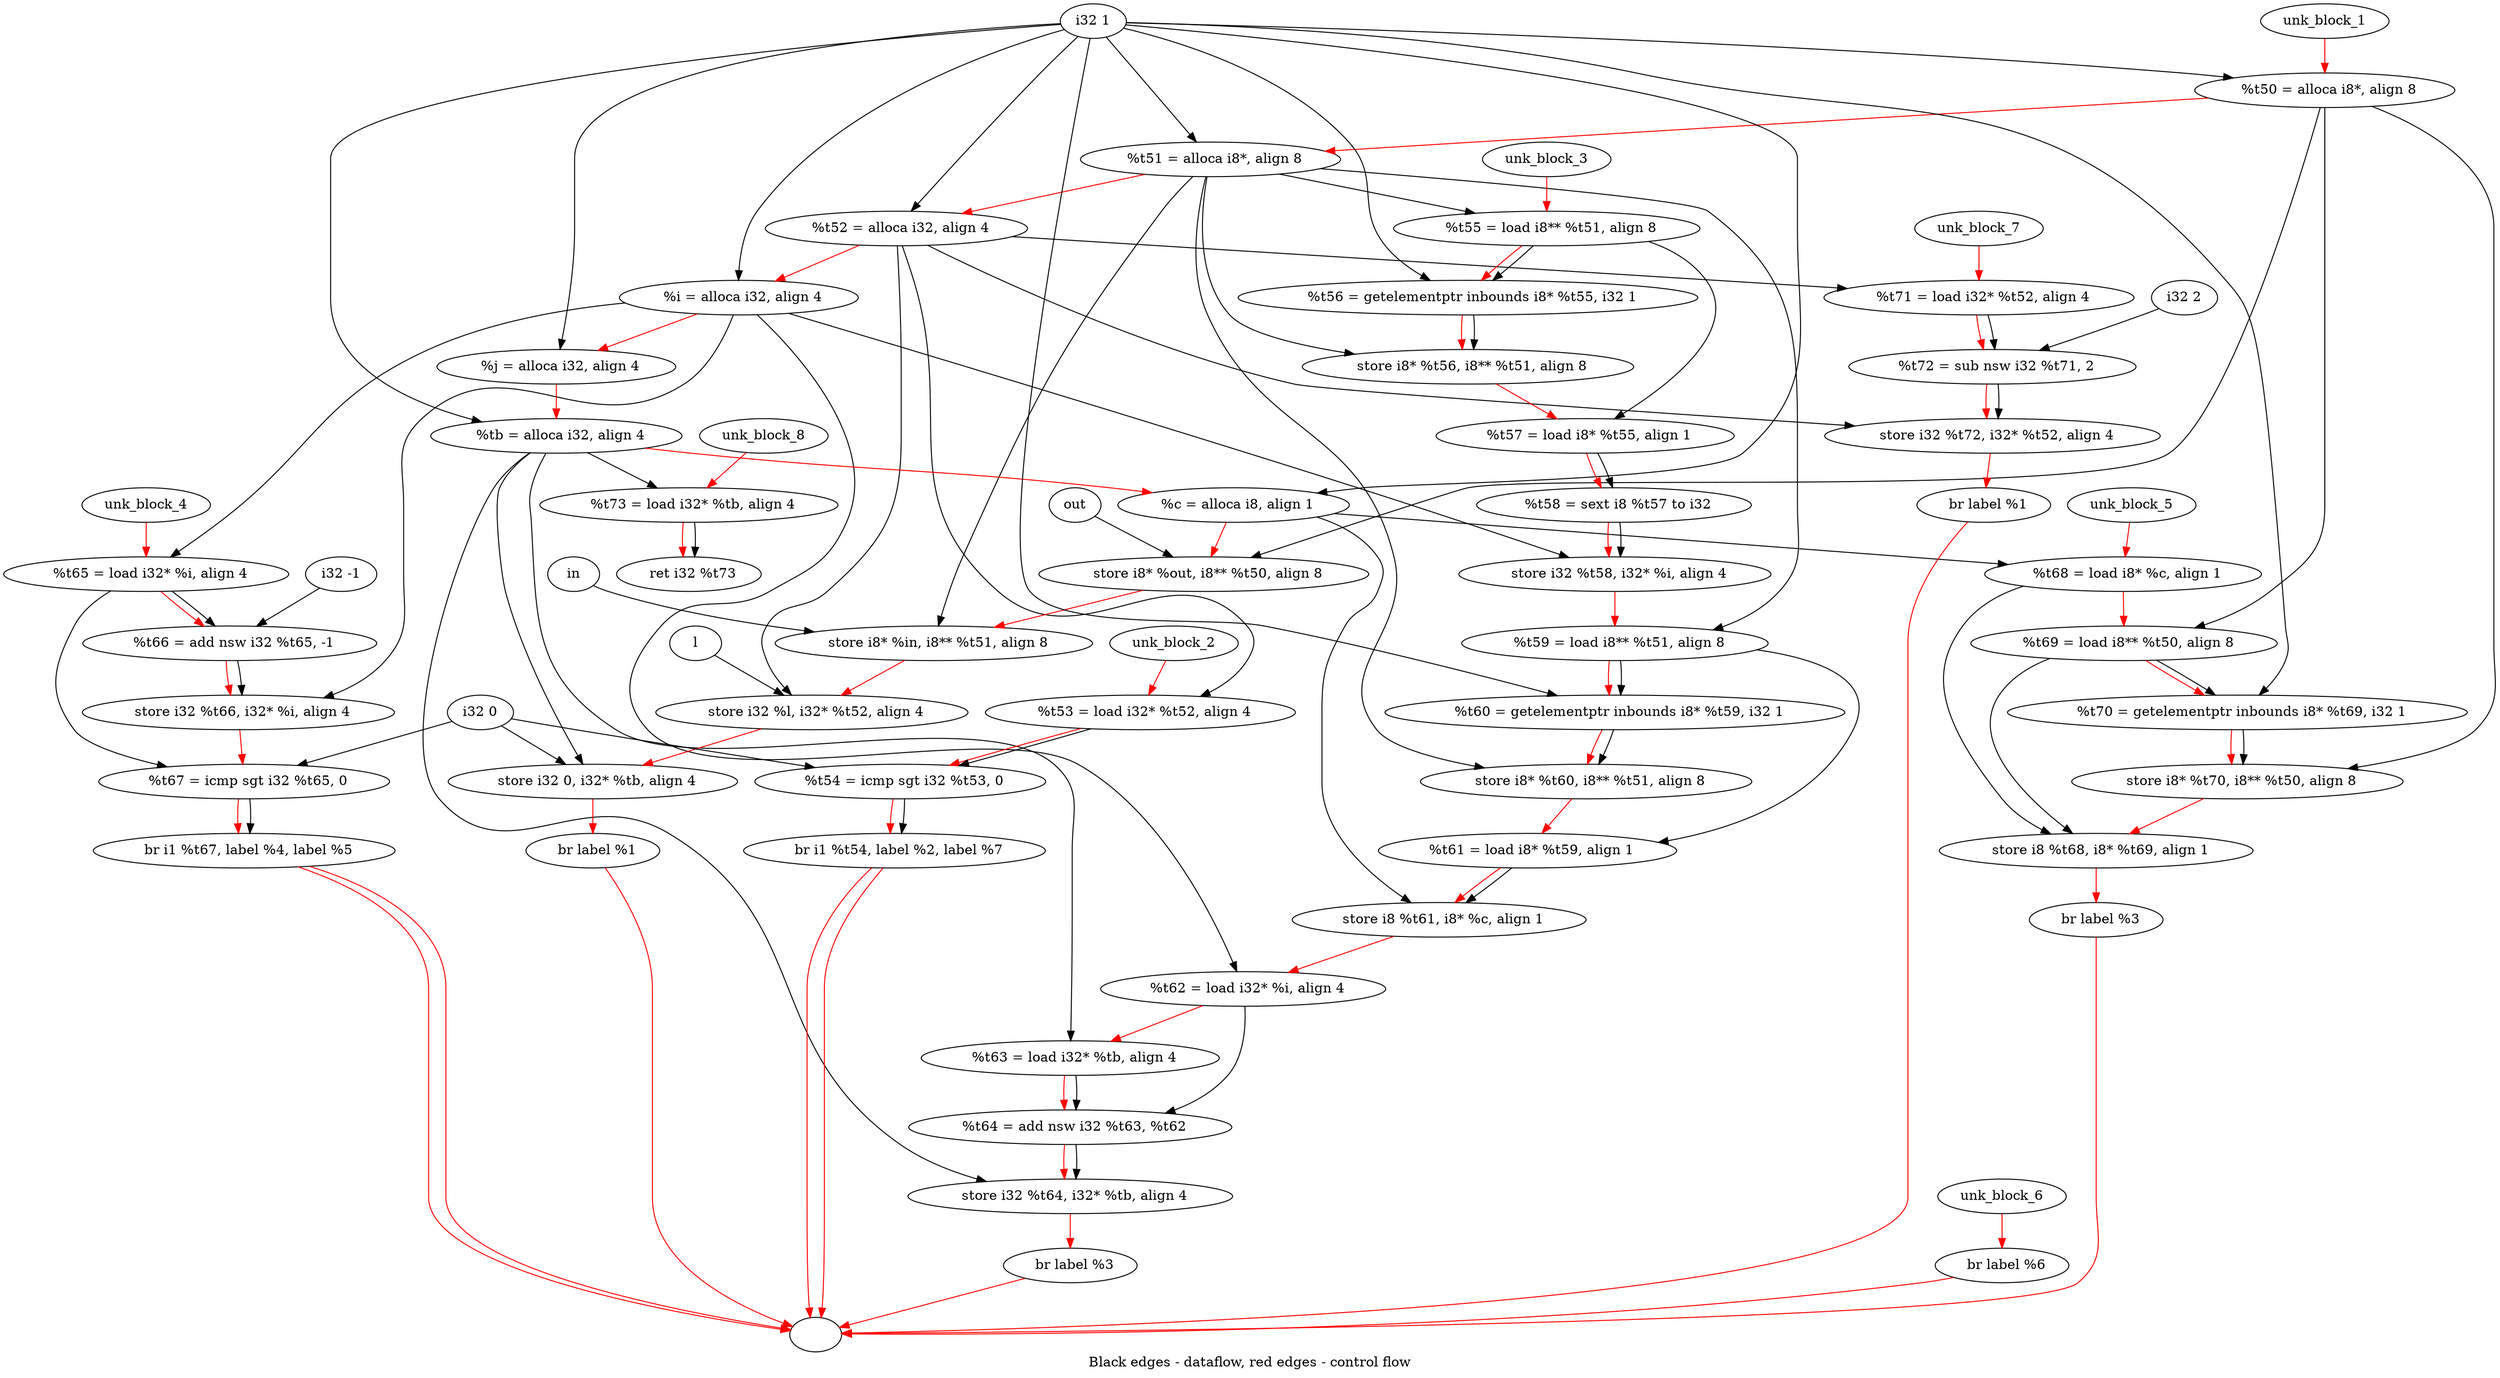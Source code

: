 digraph G {
compound=true
label="Black edges - dataflow, red edges - control flow"
"t50" [label="  %t50 = alloca i8*, align 8"]
"t51" [label="  %t51 = alloca i8*, align 8"]
"t52" [label="  %t52 = alloca i32, align 4"]
"i" [label="  %i = alloca i32, align 4"]
"j" [label="  %j = alloca i32, align 4"]
"tb" [label="  %tb = alloca i32, align 4"]
"c" [label="  %c = alloca i8, align 1"]
"_1" [label="  store i8* %out, i8** %t50, align 8"]
"_2" [label="  store i8* %in, i8** %t51, align 8"]
"_3" [label="  store i32 %l, i32* %t52, align 4"]
"_4" [label="  store i32 0, i32* %tb, align 4"]
"_5" [label="  br label %1"]
"unk_block_1" -> "t50"[color=red]
"i32 1" -> "t50"
"t50" -> "t51"[color=red weight=2]
"i32 1" -> "t51"
"t51" -> "t52"[color=red weight=2]
"i32 1" -> "t52"
"t52" -> "i"[color=red weight=2]
"i32 1" -> "i"
"i" -> "j"[color=red weight=2]
"i32 1" -> "j"
"j" -> "tb"[color=red weight=2]
"i32 1" -> "tb"
"tb" -> "c"[color=red weight=2]
"i32 1" -> "c"
"c" -> "_1"[color=red weight=2]
"out" -> "_1"
"t50" -> "_1"
"_1" -> "_2"[color=red weight=2]
"in" -> "_2"
"t51" -> "_2"
"_2" -> "_3"[color=red weight=2]
"l" -> "_3"
"t52" -> "_3"
"_3" -> "_4"[color=red weight=2]
"i32 0" -> "_4"
"tb" -> "_4"
"_4" -> "_5"[color=red weight=2]
"_5" -> ""[color=red]

"t53" [label="  %t53 = load i32* %t52, align 4"]
"t54" [label="  %t54 = icmp sgt i32 %t53, 0"]
"_6" [label="  br i1 %t54, label %2, label %7"]
"unk_block_2" -> "t53"[color=red]
"t52" -> "t53"
"t53" -> "t54"[color=red weight=2]
"t53" -> "t54"
"i32 0" -> "t54"
"t54" -> "_6"[color=red weight=2]
"t54" -> "_6"
"_6" -> ""[color=red]
"_6" -> ""[color=red]

"t55" [label="  %t55 = load i8** %t51, align 8"]
"t56" [label="  %t56 = getelementptr inbounds i8* %t55, i32 1"]
"_7" [label="  store i8* %t56, i8** %t51, align 8"]
"t57" [label="  %t57 = load i8* %t55, align 1"]
"t58" [label="  %t58 = sext i8 %t57 to i32"]
"_8" [label="  store i32 %t58, i32* %i, align 4"]
"t59" [label="  %t59 = load i8** %t51, align 8"]
"t60" [label="  %t60 = getelementptr inbounds i8* %t59, i32 1"]
"_9" [label="  store i8* %t60, i8** %t51, align 8"]
"t61" [label="  %t61 = load i8* %t59, align 1"]
"_10" [label="  store i8 %t61, i8* %c, align 1"]
"t62" [label="  %t62 = load i32* %i, align 4"]
"t63" [label="  %t63 = load i32* %tb, align 4"]
"t64" [label="  %t64 = add nsw i32 %t63, %t62"]
"_11" [label="  store i32 %t64, i32* %tb, align 4"]
"_12" [label="  br label %3"]
"unk_block_3" -> "t55"[color=red]
"t51" -> "t55"
"t55" -> "t56"[color=red weight=2]
"t55" -> "t56"
"i32 1" -> "t56"
"t56" -> "_7"[color=red weight=2]
"t56" -> "_7"
"t51" -> "_7"
"_7" -> "t57"[color=red weight=2]
"t55" -> "t57"
"t57" -> "t58"[color=red weight=2]
"t57" -> "t58"
"t58" -> "_8"[color=red weight=2]
"t58" -> "_8"
"i" -> "_8"
"_8" -> "t59"[color=red weight=2]
"t51" -> "t59"
"t59" -> "t60"[color=red weight=2]
"t59" -> "t60"
"i32 1" -> "t60"
"t60" -> "_9"[color=red weight=2]
"t60" -> "_9"
"t51" -> "_9"
"_9" -> "t61"[color=red weight=2]
"t59" -> "t61"
"t61" -> "_10"[color=red weight=2]
"t61" -> "_10"
"c" -> "_10"
"_10" -> "t62"[color=red weight=2]
"i" -> "t62"
"t62" -> "t63"[color=red weight=2]
"tb" -> "t63"
"t63" -> "t64"[color=red weight=2]
"t63" -> "t64"
"t62" -> "t64"
"t64" -> "_11"[color=red weight=2]
"t64" -> "_11"
"tb" -> "_11"
"_11" -> "_12"[color=red weight=2]
"_12" -> ""[color=red]

"t65" [label="  %t65 = load i32* %i, align 4"]
"t66" [label="  %t66 = add nsw i32 %t65, -1"]
"_13" [label="  store i32 %t66, i32* %i, align 4"]
"t67" [label="  %t67 = icmp sgt i32 %t65, 0"]
"_14" [label="  br i1 %t67, label %4, label %5"]
"unk_block_4" -> "t65"[color=red]
"i" -> "t65"
"t65" -> "t66"[color=red weight=2]
"t65" -> "t66"
"i32 -1" -> "t66"
"t66" -> "_13"[color=red weight=2]
"t66" -> "_13"
"i" -> "_13"
"_13" -> "t67"[color=red weight=2]
"t65" -> "t67"
"i32 0" -> "t67"
"t67" -> "_14"[color=red weight=2]
"t67" -> "_14"
"_14" -> ""[color=red]
"_14" -> ""[color=red]

"t68" [label="  %t68 = load i8* %c, align 1"]
"t69" [label="  %t69 = load i8** %t50, align 8"]
"t70" [label="  %t70 = getelementptr inbounds i8* %t69, i32 1"]
"_15" [label="  store i8* %t70, i8** %t50, align 8"]
"_16" [label="  store i8 %t68, i8* %t69, align 1"]
"_17" [label="  br label %3"]
"unk_block_5" -> "t68"[color=red]
"c" -> "t68"
"t68" -> "t69"[color=red weight=2]
"t50" -> "t69"
"t69" -> "t70"[color=red weight=2]
"t69" -> "t70"
"i32 1" -> "t70"
"t70" -> "_15"[color=red weight=2]
"t70" -> "_15"
"t50" -> "_15"
"_15" -> "_16"[color=red weight=2]
"t68" -> "_16"
"t69" -> "_16"
"_16" -> "_17"[color=red weight=2]
"_17" -> ""[color=red]

"_18" [label="  br label %6"]
"unk_block_6" -> "_18"[color=red]
"_18" -> ""[color=red]

"t71" [label="  %t71 = load i32* %t52, align 4"]
"t72" [label="  %t72 = sub nsw i32 %t71, 2"]
"_19" [label="  store i32 %t72, i32* %t52, align 4"]
"_20" [label="  br label %1"]
"unk_block_7" -> "t71"[color=red]
"t52" -> "t71"
"t71" -> "t72"[color=red weight=2]
"t71" -> "t72"
"i32 2" -> "t72"
"t72" -> "_19"[color=red weight=2]
"t72" -> "_19"
"t52" -> "_19"
"_19" -> "_20"[color=red weight=2]
"_20" -> ""[color=red]

"t73" [label="  %t73 = load i32* %tb, align 4"]
"_21" [label="  ret i32 %t73"]
"unk_block_8" -> "t73"[color=red]
"tb" -> "t73"
"t73" -> "_21"[color=red weight=2]
"t73" -> "_21"

}

